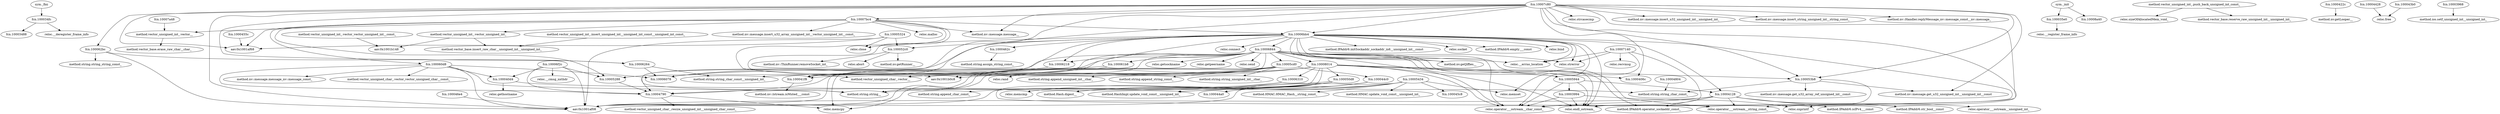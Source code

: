 digraph code {
  "0x10008aa8" [label="sym._fini"];
  "0x10008aa8" -> "0x100034fc";
  "0x100034fc" [label="fcn.100034fc"];
  "0x100034fc" [label="fcn.100034fc"];
  "0x100034fc" -> "0x10003488";
  "0x10003488" [label="fcn.10003488"];
  "0x100034fc" -> "0x1001b150";
  "0x1001b150" [label="reloc.__deregister_frame_info"];
  "0x100079ec" [label="method.vector_unsigned_int_.vector_unsigned_int_"];
  "0x100079ec" -> "0x1001b148";
  "0x1001b148" [label="aav.0x1001b148"];
  "0x100079ec" -> "0x1001afd0";
  "0x1001afd0" [label="method.vector_base.insert_raw_char__unsigned_int__unsigned_int_"];
  "0x10003190" [label="sym._init"];
  "0x10003190" -> "0x100035e0";
  "0x100035e0" [label="fcn.100035e0"];
  "0x10003190" -> "0x10008a40";
  "0x10008a40" [label="fcn.10008a40"];
  "0x100035e0" [label="fcn.100035e0"];
  "0x100035e0" -> "0x1001afa0";
  "0x1001afa0" [label="reloc.__register_frame_info"];
  "0x1000796c" [label="method.vector_unsigned_int_.push_back_unsigned_int_const_"];
  "0x1000796c" -> "0x1001b340";
  "0x1001b340" [label="reloc.sizeOfAllocatedMem_void_"];
  "0x1000796c" -> "0x1001b220";
  "0x1001b220" [label="method.vector_base.reserve_raw_unsigned_int__unsigned_int_"];
  "0x10008414" [label="method.vector_unsigned_int_.vector__"];
  "0x10008414" -> "0x1001b1a8";
  "0x1001b1a8" [label="method.vector_base.erase_raw_char__char_"];
  "0x100089a8" [label="method.vector_unsigned_int_.vector_vector_unsigned_int__const_"];
  "0x100089a8" -> "0x1001b148";
  "0x1001b148" [label="aav.0x1001b148"];
  "0x10008940" [label="method.vector_unsigned_int_.insert_unsigned_int__unsigned_int_const__unsigned_int_const_"];
  "0x10008940" -> "0x1001afd0";
  "0x1001afd0" [label="method.vector_base.insert_raw_char__unsigned_int__unsigned_int_"];
  "0x1000422c" [label="fcn.1000422c"];
  "0x1000422c" -> "0x1001b0e8";
  "0x1001b0e8" [label="method.nv.getLooper__"];
  "0x10004428" [label="fcn.10004428"];
  "0x10004428" -> "0x1001b280";
  "0x1001b280" [label="reloc.free"];
  "0x10003968" [label="fcn.10003968"];
  "0x10003968" -> "0x1001b260";
  "0x1001b260" [label="method.ios.setf_unsigned_int__unsigned_int_"];
  "0x10003994" [label="fcn.10003994"];
  "0x10003994" -> "0x1001b158";
  "0x1001b158" [label="reloc.operator___ostream__char_const_"];
  "0x10003994" -> "0x1001b2f0";
  "0x1001b2f0" [label="reloc.endl_ostream_"];
  "0x10003994" -> "0x1001aea0";
  "0x1001aea0" [label="reloc.snprintf"];
  "0x1000455c" [label="fcn.1000455c"];
  "0x1000455c" -> "0x1001af68";
  "0x1001af68" [label="aav.0x1001af68"];
  "0x100046e4" [label="fcn.100046e4"];
  "0x100046e4" -> "0x1001af08";
  "0x1001af08" [label="aav.0x1001af08"];
  "0x1000462c" [label="fcn.1000462c"];
  "0x1000462c" -> "0x1001b0e0";
  "0x1001b0e0" [label="method.string.assign_string_const_"];
  "0x100043b0" [label="fcn.100043b0"];
  "0x100043b0" -> "0x1001b280";
  "0x1001b280" [label="reloc.free"];
  "0x10004790" [label="fcn.10004790"];
  "0x10004790" -> "0x1001aea8";
  "0x1001aea8" [label="method.vector_unsigned_char_.resize_unsigned_int__unsigned_char_const_"];
  "0x10004790" -> "0x1001b2f8";
  "0x1001b2f8" [label="reloc.memcpy"];
  "0x100052c0" [label="fcn.100052c0"];
  "0x100052c0" -> "0x1001b2e0";
  "0x1001b2e0" [label="method.nv.getRunner__"];
  "0x100052c0" -> "0x1001b140";
  "0x1001b140" [label="method.nv::ThinRunner.removeSocket_int_"];
  "0x100052c0" -> "0x1001ae60";
  "0x1001ae60" [label="reloc.abort"];
  "0x10005324" [label="fcn.10005324"];
  "0x10005324" -> "0x100052c0";
  "0x100052c0" [label="fcn.100052c0"];
  "0x10005324" -> "0x1001b0f8";
  "0x1001b0f8" [label="reloc.close"];
  "0x10005324" -> "0x1001af68";
  "0x1001af68" [label="aav.0x1001af68"];
  "0x10005324" -> "0x1001af08";
  "0x1001af08" [label="aav.0x1001af08"];
  "0x10004128" [label="fcn.10004128"];
  "0x10004128" -> "0x1001b010";
  "0x1001b010" [label="method.IPAddr6.operator_sockaddr_const_"];
  "0x10004128" -> "0x1001b158";
  "0x1001b158" [label="reloc.operator___ostream__char_const_"];
  "0x10004128" -> "0x1001b360";
  "0x1001b360" [label="method.IPAddr6.isIPv4___const"];
  "0x10004128" -> "0x1001af20";
  "0x1001af20" [label="method.IPAddr6.str_bool__const"];
  "0x10004128" -> "0x1001b0b0";
  "0x1001b0b0" [label="reloc.operator___ostream__string_const_"];
  "0x10004128" -> "0x1001af08";
  "0x1001af08" [label="aav.0x1001af08"];
  "0x10004128" -> "0x1001b1a0";
  "0x1001b1a0" [label="reloc.operator___ostream__unsigned_int_"];
  "0x10004804" [label="fcn.10004804"];
  "0x10004804" -> "0x1001b108";
  "0x1001b108" [label="method.string.string_char_const_"];
  "0x100044c0" [label="fcn.100044c0"];
  "0x100044c0" -> "0x100044a0";
  "0x100044a0" [label="fcn.100044a0"];
  "0x100044c0" -> "0x1001aec0";
  "0x1001aec0" [label="method.Hash.digest__"];
  "0x10005434" [label="fcn.10005434"];
  "0x10005434" -> "0x1001aef0";
  "0x1001aef0" [label="reloc.memset"];
  "0x10005434" -> "0x1001aff0";
  "0x1001aff0" [label="method.HashImpl.update_void_const__unsigned_int_"];
  "0x10005434" -> "0x100044a0";
  "0x100044a0" [label="fcn.100044a0"];
  "0x10005434" -> "0x1001aec0";
  "0x1001aec0" [label="method.Hash.digest__"];
  "0x10005434" -> "0x1001ae88";
  "0x1001ae88" [label="method.HMAC.HMAC_Hash__string_const_"];
  "0x10005434" -> "0x1001ae58";
  "0x1001ae58" [label="method.HMAC.update_void_const__unsigned_int_"];
  "0x10005434" -> "0x100045c8";
  "0x100045c8" [label="fcn.100045c8"];
  "0x10005434" -> "0x1001af08";
  "0x1001af08" [label="aav.0x1001af08"];
  "0x100040d4" [label="fcn.100040d4"];
  "0x100040d4" -> "0x1001b178";
  "0x1001b178" [label="reloc.gethostname"];
  "0x100040d4" -> "0x1001b108";
  "0x1001b108" [label="method.string.string_char_const_"];
  "0x10006264" [label="fcn.10006264"];
  "0x10006264" -> "0x10006078";
  "0x10006078" [label="fcn.10006078"];
  "0x10006264" -> "0x1001b308";
  "0x1001b308" [label="method.string.string_char_const__unsigned_int_"];
  "0x100060d8" [label="fcn.100060d8"];
  "0x100060d8" -> "0x1001b300";
  "0x1001b300" [label="method.vector_unsigned_char_.vector_vector_unsigned_char__const_"];
  "0x100060d8" -> "0x1001b120";
  "0x1001b120" [label="method.string.string__"];
  "0x100060d8" -> "0x1001b0d0";
  "0x1001b0d0" [label="method.nv::message.message_nv::message_const_"];
  "0x100060d8" -> "0x10006078";
  "0x10006078" [label="fcn.10006078"];
  "0x100060d8" -> "0x100040d4";
  "0x100040d4" [label="fcn.100040d4"];
  "0x100060d8" -> "0x10004790";
  "0x10004790" [label="fcn.10004790"];
  "0x100060d8" -> "0x1001af08";
  "0x1001af08" [label="aav.0x1001af08"];
  "0x100041f8" [label="fcn.100041f8"];
  "0x100041f8" -> "0x1001af90";
  "0x1001af90" [label="method.nv::lstream.isMuted___const"];
  "0x100062bc" [label="fcn.100062bc"];
  "0x100062bc" -> "0x1001b218";
  "0x1001b218" [label="method.string.string_string_const_"];
  "0x100062bc" -> "0x10006264";
  "0x10006264" [label="fcn.10006264"];
  "0x100062bc" -> "0x1001af08";
  "0x1001af08" [label="aav.0x1001af08"];
  "0x100053b8" [label="fcn.100053b8"];
  "0x100053b8" -> "0x1001b000";
  "0x1001b000" [label="method.nv::message.get_u32_array_ref_unsigned_int__const"];
  "0x100053b8" -> "0x1001b2e8";
  "0x1001b2e8" [label="method.nv::message.get_u32_unsigned_int__unsigned_int__const"];
  "0x100053b8" -> "0x1001aea0";
  "0x1001aea0" [label="reloc.snprintf"];
  "0x100053b8" -> "0x1001b108";
  "0x1001b108" [label="method.string.string_char_const_"];
  "0x10007c80" [label="fcn.10007c80"];
  "0x10007c80" -> "0x1001b120";
  "0x1001b120" [label="method.string.string__"];
  "0x10007c80" -> "0x100062bc";
  "0x100062bc" [label="fcn.100062bc"];
  "0x10007c80" -> "0x1001af08";
  "0x1001af08" [label="aav.0x1001af08"];
  "0x10007c80" -> "0x10006264";
  "0x10006264" [label="fcn.10006264"];
  "0x10007c80" -> "0x1001b2e8";
  "0x1001b2e8" [label="method.nv::message.get_u32_unsigned_int__unsigned_int__const"];
  "0x10007c80" -> "0x1000406c";
  "0x1000406c" [label="fcn.1000406c"];
  "0x10007c80" -> "0x1001b358";
  "0x1001b358" [label="reloc.strcasecmp"];
  "0x10007c80" -> "0x1001b338";
  "0x1001b338" [label="method.nv::message.message__"];
  "0x10007c80" -> "0x1001b190";
  "0x1001b190" [label="method.nv::message.insert_u32_unsigned_int__unsigned_int_"];
  "0x10007c80" -> "0x1001b298";
  "0x1001b298" [label="method.nv::message.insert_string_unsigned_int__string_const_"];
  "0x10007c80" -> "0x100041f8";
  "0x100041f8" [label="fcn.100041f8"];
  "0x10007c80" -> "0x1001b158";
  "0x1001b158" [label="reloc.operator___ostream__char_const_"];
  "0x10007c80" -> "0x100053b8";
  "0x100053b8" [label="fcn.100053b8"];
  "0x10007c80" -> "0x1001b0b0";
  "0x1001b0b0" [label="reloc.operator___ostream__string_const_"];
  "0x10007c80" -> "0x1001b2f0";
  "0x1001b2f0" [label="reloc.endl_ostream_"];
  "0x10007c80" -> "0x1001af30";
  "0x1001af30" [label="method.nv::Handler.replyMessage_nv::message_const__nv::message_"];
  "0x10007c80" -> "0x1001af68";
  "0x1001af68" [label="aav.0x1001af68"];
  "0x10007c80" -> "0x10007bc4";
  "0x10007bc4" [label="fcn.10007bc4"];
  "0x10007c80" -> "0x10006bb4";
  "0x10006bb4" [label="fcn.10006bb4"];
  "0x10008014" [label="fcn.10008014"];
  "0x10008014" -> "0x1001b2a0";
  "0x1001b2a0" [label="method.vector_unsigned_char_.vector__"];
  "0x10008014" -> "0x10006078";
  "0x10006078" [label="fcn.10006078"];
  "0x10008014" -> "0x100050d8";
  "0x100050d8" [label="fcn.100050d8"];
  "0x10008014" -> "0x100041f8";
  "0x100041f8" [label="fcn.100041f8"];
  "0x10008014" -> "0x10005944";
  "0x10005944" [label="fcn.10005944"];
  "0x10008014" -> "0x1001b158";
  "0x1001b158" [label="reloc.operator___ostream__char_const_"];
  "0x10008014" -> "0x100053b8";
  "0x100053b8" [label="fcn.100053b8"];
  "0x10008014" -> "0x1001b0b0";
  "0x1001b0b0" [label="reloc.operator___ostream__string_const_"];
  "0x10008014" -> "0x10006310";
  "0x10006310" [label="fcn.10006310"];
  "0x10008014" -> "0x1001b2f0";
  "0x1001b2f0" [label="reloc.endl_ostream_"];
  "0x10008014" -> "0x1001af08";
  "0x1001af08" [label="aav.0x1001af08"];
  "0x10008014" -> "0x1000406c";
  "0x1000406c" [label="fcn.1000406c"];
  "0x10008014" -> "0x1001b0c8";
  "0x1001b0c8" [label="aav.0x1001b0c8"];
  "0x10006218" [label="fcn.10006218"];
  "0x10006218" -> "0x10006078";
  "0x10006078" [label="fcn.10006078"];
  "0x100061b8" [label="fcn.100061b8"];
  "0x100061b8" -> "0x10006078";
  "0x10006078" [label="fcn.10006078"];
  "0x100061b8" -> "0x1001b2f8";
  "0x1001b2f8" [label="reloc.memcpy"];
  "0x10005288" [label="fcn.10005288"];
  "0x10005288" -> "0x10004790";
  "0x10004790" [label="fcn.10004790"];
  "0x10005cd0" [label="fcn.10005cd0"];
  "0x10005cd0" -> "0x1001af40";
  "0x1001af40" [label="reloc.rand"];
  "0x10005cd0" -> "0x1001b120";
  "0x1001b120" [label="method.string.string__"];
  "0x10005cd0" -> "0x1001b308";
  "0x1001b308" [label="method.string.string_char_const__unsigned_int_"];
  "0x10005cd0" -> "0x1001af28";
  "0x1001af28" [label="method.string.append_unsigned_int__char_"];
  "0x10005cd0" -> "0x100044c0";
  "0x100044c0" [label="fcn.100044c0"];
  "0x10005cd0" -> "0x1001b1e0";
  "0x1001b1e0" [label="method.string.append_string_const_"];
  "0x10005cd0" -> "0x1001af08";
  "0x1001af08" [label="aav.0x1001af08"];
  "0x10005cd0" -> "0x1001b100";
  "0x1001b100" [label="method.string.string_unsigned_int__char_"];
  "0x10005cd0" -> "0x1001b2f8";
  "0x1001b2f8" [label="reloc.memcpy"];
  "0x10005944" [label="fcn.10005944"];
  "0x10005944" -> "0x1001b158";
  "0x1001b158" [label="reloc.operator___ostream__char_const_"];
  "0x10005944" -> "0x10004128";
  "0x10004128" [label="fcn.10004128"];
  "0x10005944" -> "0x10003994";
  "0x10003994" [label="fcn.10003994"];
  "0x10005944" -> "0x1001b2f0";
  "0x1001b2f0" [label="reloc.endl_ostream_"];
  "0x10006844" [label="fcn.10006844"];
  "0x10006844" -> "0x1001afc8";
  "0x1001afc8" [label="reloc.getsockname"];
  "0x10006844" -> "0x10006218";
  "0x10006218" [label="fcn.10006218"];
  "0x10006844" -> "0x100061b8";
  "0x100061b8" [label="fcn.100061b8"];
  "0x10006844" -> "0x10005288";
  "0x10005288" [label="fcn.10005288"];
  "0x10006844" -> "0x1001b010";
  "0x1001b010" [label="method.IPAddr6.operator_sockaddr_const_"];
  "0x10006844" -> "0x10004790";
  "0x10004790" [label="fcn.10004790"];
  "0x10006844" -> "0x1001b050";
  "0x1001b050" [label="method.nv.getJiffies__"];
  "0x10006844" -> "0x10005cd0";
  "0x10005cd0" [label="fcn.10005cd0"];
  "0x10006844" -> "0x100041f8";
  "0x100041f8" [label="fcn.100041f8"];
  "0x10006844" -> "0x1001b238";
  "0x1001b238" [label="reloc.getpeername"];
  "0x10006844" -> "0x10005944";
  "0x10005944" [label="fcn.10005944"];
  "0x10006844" -> "0x1001b0c0";
  "0x1001b0c0" [label="reloc.send"];
  "0x10006844" -> "0x1001b158";
  "0x1001b158" [label="reloc.operator___ostream__char_const_"];
  "0x10006844" -> "0x1001b1c0";
  "0x1001b1c0" [label="reloc.__errno_location"];
  "0x10006844" -> "0x1001b2d0";
  "0x1001b2d0" [label="reloc.strerror"];
  "0x10006844" -> "0x1001b2f0";
  "0x1001b2f0" [label="reloc.endl_ostream_"];
  "0x10006844" -> "0x1001b2a0";
  "0x1001b2a0" [label="method.vector_unsigned_char_.vector__"];
  "0x10006844" -> "0x10008014";
  "0x10008014" [label="fcn.10008014"];
  "0x10006844" -> "0x1001b0c8";
  "0x1001b0c8" [label="aav.0x1001b0c8"];
  "0x100050d8" [label="fcn.100050d8"];
  "0x100050d8" -> "0x1001aff0";
  "0x1001aff0" [label="method.HashImpl.update_void_const__unsigned_int_"];
  "0x100050d8" -> "0x100044a0";
  "0x100044a0" [label="fcn.100044a0"];
  "0x100050d8" -> "0x1001aec0";
  "0x1001aec0" [label="method.Hash.digest__"];
  "0x100050d8" -> "0x1001ae30";
  "0x1001ae30" [label="reloc.memcmp"];
  "0x100050d8" -> "0x10004790";
  "0x10004790" [label="fcn.10004790"];
  "0x10006310" [label="fcn.10006310"];
  "0x10006310" -> "0x1001b120";
  "0x1001b120" [label="method.string.string__"];
  "0x10006310" -> "0x1001ae90";
  "0x1001ae90" [label="method.string.append_char_const_"];
  "0x10006f2c" [label="fcn.10006f2c"];
  "0x10006f2c" -> "0x100040d4";
  "0x100040d4" [label="fcn.100040d4"];
  "0x10006f2c" -> "0x10004790";
  "0x10004790" [label="fcn.10004790"];
  "0x10006f2c" -> "0x1001af08";
  "0x1001af08" [label="aav.0x1001af08"];
  "0x10006f2c" -> "0x10005288";
  "0x10005288" [label="fcn.10005288"];
  "0x10006f2c" -> "0x1001af98";
  "0x1001af98" [label="reloc.__cmsg_nxthdr"];
  "0x10007a48" [label="fcn.10007a48"];
  "0x10007a48" -> "0x10008414";
  "0x10008414" [label="method.vector_unsigned_int_.vector__"];
  "0x10007140" [label="fcn.10007140"];
  "0x10007140" -> "0x1001b158";
  "0x1001b158" [label="reloc.operator___ostream__char_const_"];
  "0x10007140" -> "0x1001b2f0";
  "0x1001b2f0" [label="reloc.endl_ostream_"];
  "0x10007140" -> "0x1001aec8";
  "0x1001aec8" [label="reloc.recvmsg"];
  "0x10007140" -> "0x1001b1c0";
  "0x1001b1c0" [label="reloc.__errno_location"];
  "0x10007140" -> "0x1001b2d0";
  "0x1001b2d0" [label="reloc.strerror"];
  "0x10006bb4" [label="fcn.10006bb4"];
  "0x10006bb4" -> "0x1001af50";
  "0x1001af50" [label="method.IPAddr6.initSockaddr_sockaddr_in6__unsigned_int__const"];
  "0x10006bb4" -> "0x1000462c";
  "0x1000462c" [label="fcn.1000462c"];
  "0x10006bb4" -> "0x100041f8";
  "0x100041f8" [label="fcn.100041f8"];
  "0x10006bb4" -> "0x1001b158";
  "0x1001b158" [label="reloc.operator___ostream__char_const_"];
  "0x10006bb4" -> "0x100053b8";
  "0x100053b8" [label="fcn.100053b8"];
  "0x10006bb4" -> "0x1001b0b0";
  "0x1001b0b0" [label="reloc.operator___ostream__string_const_"];
  "0x10006bb4" -> "0x1001af08";
  "0x1001af08" [label="aav.0x1001af08"];
  "0x10006bb4" -> "0x10004128";
  "0x10004128" [label="fcn.10004128"];
  "0x10006bb4" -> "0x1001b2f0";
  "0x1001b2f0" [label="reloc.endl_ostream_"];
  "0x10006bb4" -> "0x100052c0";
  "0x100052c0" [label="fcn.100052c0"];
  "0x10006bb4" -> "0x1001b0f8";
  "0x1001b0f8" [label="reloc.close"];
  "0x10006bb4" -> "0x1001b0f0";
  "0x1001b0f0" [label="reloc.socket"];
  "0x10006bb4" -> "0x1001b1c0";
  "0x1001b1c0" [label="reloc.__errno_location"];
  "0x10006bb4" -> "0x1001b2d0";
  "0x1001b2d0" [label="reloc.strerror"];
  "0x10006bb4" -> "0x1001b270";
  "0x1001b270" [label="method.IPAddr6.empty___const"];
  "0x10006bb4" -> "0x1001aef0";
  "0x1001aef0" [label="reloc.memset"];
  "0x10006bb4" -> "0x1001aff8";
  "0x1001aff8" [label="reloc.bind"];
  "0x10006bb4" -> "0x1001ae68";
  "0x1001ae68" [label="reloc.connect"];
  "0x10006bb4" -> "0x10006218";
  "0x10006218" [label="fcn.10006218"];
  "0x10006bb4" -> "0x10004790";
  "0x10004790" [label="fcn.10004790"];
  "0x10006bb4" -> "0x1001b050";
  "0x1001b050" [label="method.nv.getJiffies__"];
  "0x10006bb4" -> "0x10006844";
  "0x10006844" [label="fcn.10006844"];
  "0x10007bc4" [label="fcn.10007bc4"];
  "0x10007bc4" -> "0x1001b2a0";
  "0x1001b2a0" [label="method.vector_unsigned_char_.vector__"];
  "0x10007bc4" -> "0x10005288";
  "0x10005288" [label="fcn.10005288"];
  "0x10007bc4" -> "0x1001b338";
  "0x1001b338" [label="method.nv::message.message__"];
  "0x10007bc4" -> "0x100079ec";
  "0x100079ec" [label="method.vector_unsigned_int_.vector_unsigned_int_"];
  "0x10007bc4" -> "0x1001b2c0";
  "0x1001b2c0" [label="method.nv::message.insert_u32_array_unsigned_int__vector_unsigned_int__const_"];
  "0x10007bc4" -> "0x10008414";
  "0x10008414" [label="method.vector_unsigned_int_.vector__"];
  "0x10007bc4" -> "0x1001af18";
  "0x1001af18" [label="reloc.malloc"];
  "0x10007bc4" -> "0x100060d8";
  "0x100060d8" [label="fcn.100060d8"];
  "0x10007bc4" -> "0x10006bb4";
  "0x10006bb4" [label="fcn.10006bb4"];
  "0x10007bc4" -> "0x1001af68";
  "0x1001af68" [label="aav.0x1001af68"];
  "0x10007bc4" -> "0x1001b0c8";
  "0x1001b0c8" [label="aav.0x1001b0c8"];
}